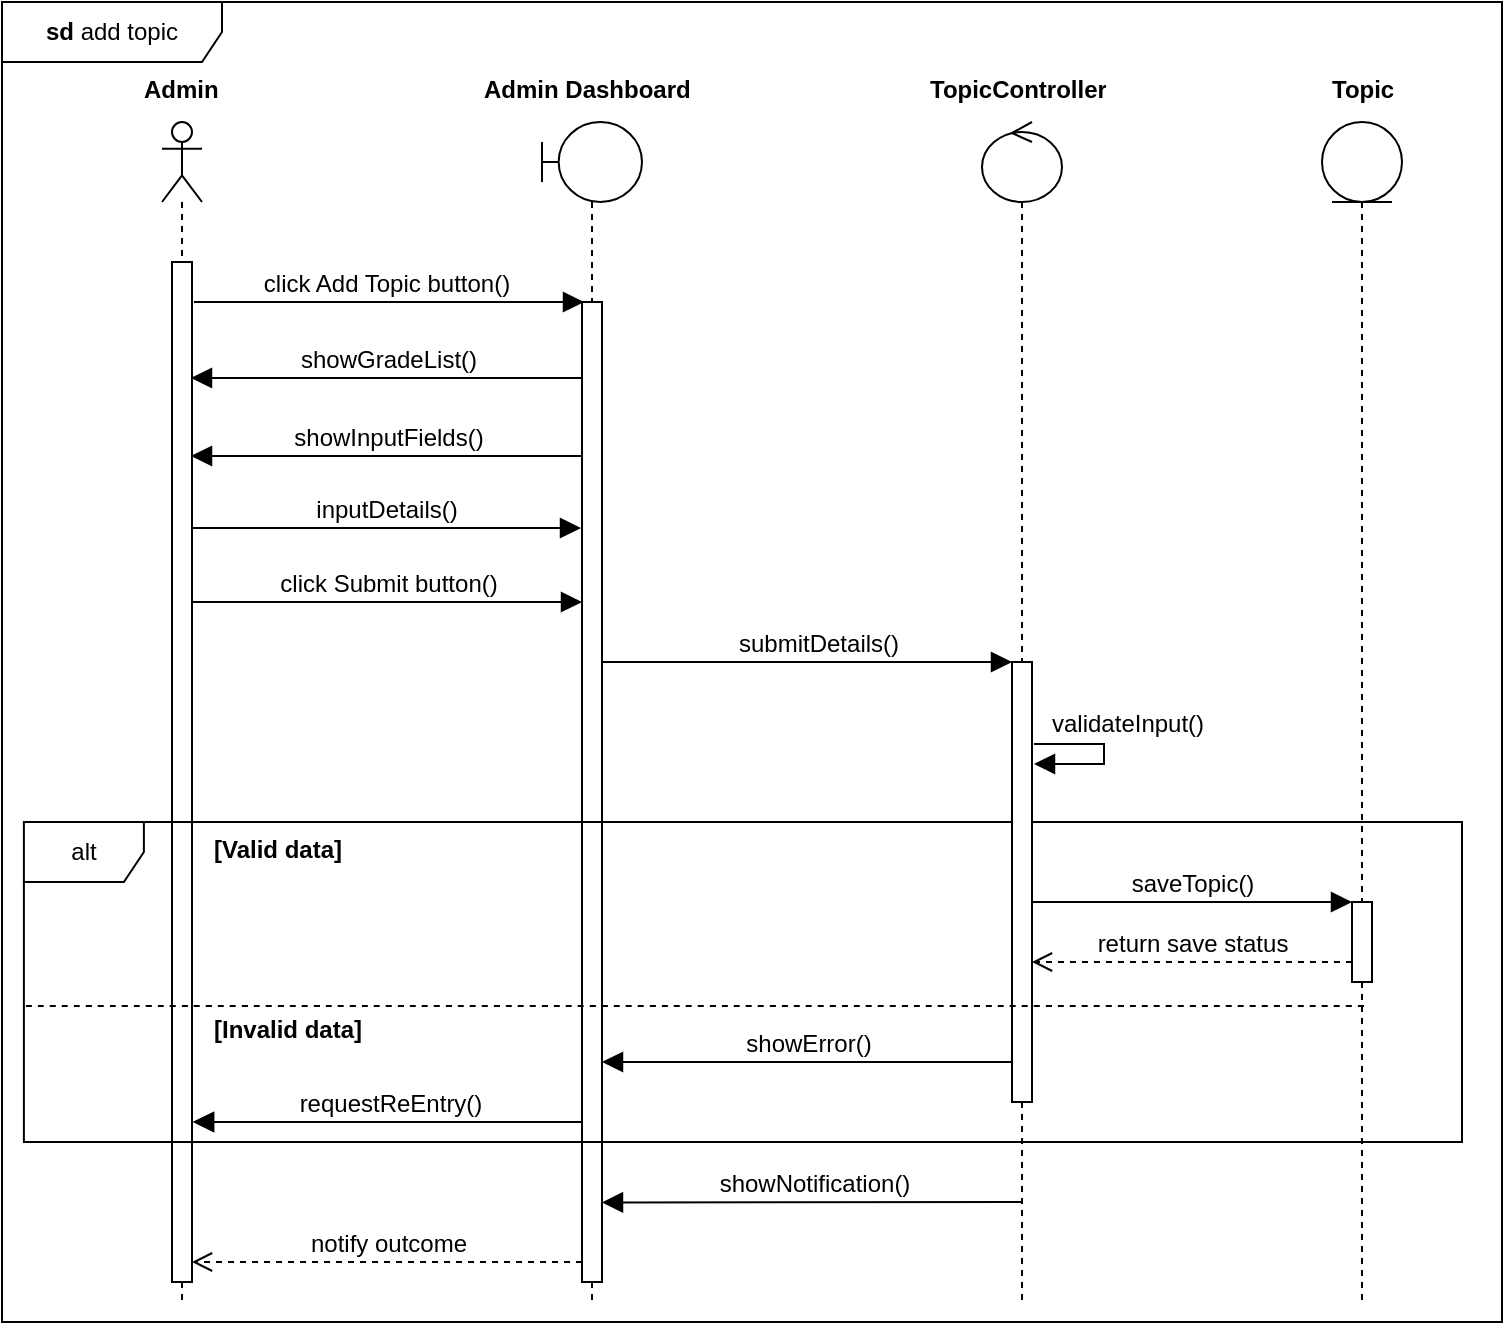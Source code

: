 <mxfile version="26.2.9">
  <diagram id="C5RBs43oDa-KdzZeNtuy" name="Page-1">
    <mxGraphModel dx="1123" dy="2121" grid="1" gridSize="10" guides="1" tooltips="1" connect="1" arrows="1" fold="1" page="1" pageScale="1" pageWidth="827" pageHeight="1169" math="0" shadow="0">
      <root>
        <mxCell id="WIyWlLk6GJQsqaUBKTNV-0" />
        <mxCell id="WIyWlLk6GJQsqaUBKTNV-1" parent="WIyWlLk6GJQsqaUBKTNV-0" />
        <mxCell id="jfYBGoZkxGjJ4Uw4VPkW-31" value="" style="shape=umlLifeline;perimeter=lifelinePerimeter;whiteSpace=wrap;html=1;container=1;dropTarget=0;collapsible=0;recursiveResize=0;outlineConnect=0;portConstraint=eastwest;newEdgeStyle={&quot;curved&quot;:0,&quot;rounded&quot;:0};participant=umlActor;" vertex="1" parent="WIyWlLk6GJQsqaUBKTNV-1">
          <mxGeometry x="20" y="-80" width="20" height="590" as="geometry" />
        </mxCell>
        <mxCell id="jfYBGoZkxGjJ4Uw4VPkW-32" value="" style="html=1;points=[[0,0,0,0,5],[0,1,0,0,-5],[1,0,0,0,5],[1,1,0,0,-5]];perimeter=orthogonalPerimeter;outlineConnect=0;targetShapes=umlLifeline;portConstraint=eastwest;newEdgeStyle={&quot;curved&quot;:0,&quot;rounded&quot;:0};" vertex="1" parent="jfYBGoZkxGjJ4Uw4VPkW-31">
          <mxGeometry x="5" y="70" width="10" height="510" as="geometry" />
        </mxCell>
        <mxCell id="jfYBGoZkxGjJ4Uw4VPkW-33" value="&lt;b&gt;Admin&lt;/b&gt;" style="text;strokeColor=none;fillColor=none;spacingLeft=4;spacingRight=4;overflow=hidden;rotatable=0;points=[[0,0.5],[1,0.5]];portConstraint=eastwest;fontSize=12;whiteSpace=wrap;html=1;" vertex="1" parent="WIyWlLk6GJQsqaUBKTNV-1">
          <mxGeometry x="5" y="-110" width="50" height="30" as="geometry" />
        </mxCell>
        <mxCell id="jfYBGoZkxGjJ4Uw4VPkW-34" value="" style="shape=umlLifeline;perimeter=lifelinePerimeter;whiteSpace=wrap;html=1;container=1;dropTarget=0;collapsible=0;recursiveResize=0;outlineConnect=0;portConstraint=eastwest;newEdgeStyle={&quot;curved&quot;:0,&quot;rounded&quot;:0};participant=umlBoundary;" vertex="1" parent="WIyWlLk6GJQsqaUBKTNV-1">
          <mxGeometry x="210" y="-80" width="50" height="590" as="geometry" />
        </mxCell>
        <mxCell id="jfYBGoZkxGjJ4Uw4VPkW-35" value="" style="html=1;points=[[0,0,0,0,5],[0,1,0,0,-5],[1,0,0,0,5],[1,1,0,0,-5]];perimeter=orthogonalPerimeter;outlineConnect=0;targetShapes=umlLifeline;portConstraint=eastwest;newEdgeStyle={&quot;curved&quot;:0,&quot;rounded&quot;:0};" vertex="1" parent="jfYBGoZkxGjJ4Uw4VPkW-34">
          <mxGeometry x="20" y="90" width="10" height="490" as="geometry" />
        </mxCell>
        <mxCell id="jfYBGoZkxGjJ4Uw4VPkW-36" value="&lt;b&gt;Admin Dashboard&lt;/b&gt;" style="text;strokeColor=none;fillColor=none;spacingLeft=4;spacingRight=4;overflow=hidden;rotatable=0;points=[[0,0.5],[1,0.5]];portConstraint=eastwest;fontSize=12;whiteSpace=wrap;html=1;" vertex="1" parent="WIyWlLk6GJQsqaUBKTNV-1">
          <mxGeometry x="175" y="-110" width="120" height="30" as="geometry" />
        </mxCell>
        <mxCell id="jfYBGoZkxGjJ4Uw4VPkW-37" value="" style="shape=umlLifeline;perimeter=lifelinePerimeter;whiteSpace=wrap;html=1;container=1;dropTarget=0;collapsible=0;recursiveResize=0;outlineConnect=0;portConstraint=eastwest;newEdgeStyle={&quot;curved&quot;:0,&quot;rounded&quot;:0};participant=umlControl;" vertex="1" parent="WIyWlLk6GJQsqaUBKTNV-1">
          <mxGeometry x="430" y="-80" width="40" height="590" as="geometry" />
        </mxCell>
        <mxCell id="jfYBGoZkxGjJ4Uw4VPkW-38" value="&lt;b&gt;TopicController&lt;/b&gt;" style="text;strokeColor=none;fillColor=none;spacingLeft=4;spacingRight=4;overflow=hidden;rotatable=0;points=[[0,0.5],[1,0.5]];portConstraint=eastwest;fontSize=12;whiteSpace=wrap;html=1;" vertex="1" parent="WIyWlLk6GJQsqaUBKTNV-1">
          <mxGeometry x="397.81" y="-110" width="104.38" height="30" as="geometry" />
        </mxCell>
        <mxCell id="jfYBGoZkxGjJ4Uw4VPkW-39" value="" style="shape=umlLifeline;perimeter=lifelinePerimeter;whiteSpace=wrap;html=1;container=1;dropTarget=0;collapsible=0;recursiveResize=0;outlineConnect=0;portConstraint=eastwest;newEdgeStyle={&quot;curved&quot;:0,&quot;rounded&quot;:0};participant=umlEntity;" vertex="1" parent="WIyWlLk6GJQsqaUBKTNV-1">
          <mxGeometry x="600" y="-80" width="40" height="590" as="geometry" />
        </mxCell>
        <mxCell id="jfYBGoZkxGjJ4Uw4VPkW-40" value="&lt;b&gt;Topic&lt;/b&gt;" style="text;strokeColor=none;fillColor=none;spacingLeft=4;spacingRight=4;overflow=hidden;rotatable=0;points=[[0,0.5],[1,0.5]];portConstraint=eastwest;fontSize=12;whiteSpace=wrap;html=1;" vertex="1" parent="WIyWlLk6GJQsqaUBKTNV-1">
          <mxGeometry x="599.06" y="-110" width="40.94" height="30" as="geometry" />
        </mxCell>
        <mxCell id="jfYBGoZkxGjJ4Uw4VPkW-41" value="click Add Topic button()" style="html=1;verticalAlign=bottom;endArrow=block;curved=0;rounded=0;fontSize=12;startSize=8;endSize=8;" edge="1" parent="WIyWlLk6GJQsqaUBKTNV-1">
          <mxGeometry x="-0.029" width="80" relative="1" as="geometry">
            <mxPoint x="36" y="10" as="sourcePoint" />
            <mxPoint x="231" y="10" as="targetPoint" />
            <mxPoint x="1" as="offset" />
          </mxGeometry>
        </mxCell>
        <mxCell id="jfYBGoZkxGjJ4Uw4VPkW-42" value="showGradeList()" style="html=1;verticalAlign=bottom;endArrow=block;curved=0;rounded=0;fontSize=12;startSize=8;endSize=8;" edge="1" parent="WIyWlLk6GJQsqaUBKTNV-1">
          <mxGeometry x="-0.007" width="80" relative="1" as="geometry">
            <mxPoint x="229.5" y="48" as="sourcePoint" />
            <mxPoint x="34.5" y="48" as="targetPoint" />
            <mxPoint as="offset" />
            <Array as="points">
              <mxPoint x="119.5" y="48" />
            </Array>
          </mxGeometry>
        </mxCell>
        <mxCell id="jfYBGoZkxGjJ4Uw4VPkW-43" value="click Submit button()" style="html=1;verticalAlign=bottom;endArrow=block;curved=0;rounded=0;fontSize=12;startSize=8;endSize=8;" edge="1" parent="WIyWlLk6GJQsqaUBKTNV-1">
          <mxGeometry width="80" relative="1" as="geometry">
            <mxPoint x="35" y="160" as="sourcePoint" />
            <mxPoint x="230" y="160" as="targetPoint" />
          </mxGeometry>
        </mxCell>
        <mxCell id="jfYBGoZkxGjJ4Uw4VPkW-44" value="submitDetails()" style="html=1;verticalAlign=bottom;endArrow=block;curved=0;rounded=0;fontSize=12;startSize=8;endSize=8;" edge="1" parent="WIyWlLk6GJQsqaUBKTNV-1" target="jfYBGoZkxGjJ4Uw4VPkW-50">
          <mxGeometry x="0.05" width="80" relative="1" as="geometry">
            <mxPoint x="240" y="190" as="sourcePoint" />
            <mxPoint x="445" y="190" as="targetPoint" />
            <Array as="points">
              <mxPoint x="425" y="190" />
            </Array>
            <mxPoint as="offset" />
          </mxGeometry>
        </mxCell>
        <mxCell id="jfYBGoZkxGjJ4Uw4VPkW-45" value="saveTopic()" style="html=1;verticalAlign=bottom;endArrow=block;curved=0;rounded=0;fontSize=12;startSize=8;endSize=8;" edge="1" parent="WIyWlLk6GJQsqaUBKTNV-1" target="jfYBGoZkxGjJ4Uw4VPkW-53">
          <mxGeometry width="80" relative="1" as="geometry">
            <mxPoint x="455" y="310" as="sourcePoint" />
            <mxPoint x="609.1" y="310" as="targetPoint" />
            <mxPoint as="offset" />
          </mxGeometry>
        </mxCell>
        <mxCell id="jfYBGoZkxGjJ4Uw4VPkW-46" value="alt" style="shape=umlFrame;whiteSpace=wrap;html=1;pointerEvents=0;" vertex="1" parent="WIyWlLk6GJQsqaUBKTNV-1">
          <mxGeometry x="-49.06" y="270" width="719.06" height="160" as="geometry" />
        </mxCell>
        <mxCell id="jfYBGoZkxGjJ4Uw4VPkW-47" value="return save status" style="html=1;verticalAlign=bottom;endArrow=open;dashed=1;endSize=8;curved=0;rounded=0;fontSize=12;" edge="1" parent="WIyWlLk6GJQsqaUBKTNV-1" target="jfYBGoZkxGjJ4Uw4VPkW-50">
          <mxGeometry relative="1" as="geometry">
            <mxPoint x="615" y="340" as="sourcePoint" />
            <mxPoint x="460" y="340" as="targetPoint" />
          </mxGeometry>
        </mxCell>
        <mxCell id="jfYBGoZkxGjJ4Uw4VPkW-48" value="&lt;b&gt;sd&lt;/b&gt;&amp;nbsp;add topic" style="shape=umlFrame;whiteSpace=wrap;html=1;pointerEvents=0;width=110;height=30;" vertex="1" parent="WIyWlLk6GJQsqaUBKTNV-1">
          <mxGeometry x="-60" y="-140" width="750" height="660" as="geometry" />
        </mxCell>
        <mxCell id="jfYBGoZkxGjJ4Uw4VPkW-49" value="&lt;b&gt;[Valid data]&lt;/b&gt;" style="text;strokeColor=none;fillColor=none;spacingLeft=4;spacingRight=4;overflow=hidden;rotatable=0;points=[[0,0.5],[1,0.5]];portConstraint=eastwest;fontSize=12;whiteSpace=wrap;html=1;" vertex="1" parent="WIyWlLk6GJQsqaUBKTNV-1">
          <mxGeometry x="40" y="270" width="180" height="30" as="geometry" />
        </mxCell>
        <mxCell id="jfYBGoZkxGjJ4Uw4VPkW-50" value="" style="html=1;points=[[0,0,0,0,5],[0,1,0,0,-5],[1,0,0,0,5],[1,1,0,0,-5]];perimeter=orthogonalPerimeter;outlineConnect=0;targetShapes=umlLifeline;portConstraint=eastwest;newEdgeStyle={&quot;curved&quot;:0,&quot;rounded&quot;:0};" vertex="1" parent="WIyWlLk6GJQsqaUBKTNV-1">
          <mxGeometry x="445" y="190" width="10" height="220" as="geometry" />
        </mxCell>
        <mxCell id="jfYBGoZkxGjJ4Uw4VPkW-51" value="showInputFields()" style="html=1;verticalAlign=bottom;endArrow=block;curved=0;rounded=0;fontSize=12;startSize=8;endSize=8;" edge="1" parent="WIyWlLk6GJQsqaUBKTNV-1">
          <mxGeometry x="-0.007" width="80" relative="1" as="geometry">
            <mxPoint x="229.5" y="87" as="sourcePoint" />
            <mxPoint x="34.5" y="87" as="targetPoint" />
            <mxPoint as="offset" />
          </mxGeometry>
        </mxCell>
        <mxCell id="jfYBGoZkxGjJ4Uw4VPkW-52" value="inputDetails()" style="html=1;verticalAlign=bottom;endArrow=block;curved=0;rounded=0;fontSize=12;startSize=8;endSize=8;" edge="1" parent="WIyWlLk6GJQsqaUBKTNV-1">
          <mxGeometry x="-0.007" width="80" relative="1" as="geometry">
            <mxPoint x="34.5" y="123" as="sourcePoint" />
            <mxPoint x="229.5" y="123" as="targetPoint" />
            <mxPoint as="offset" />
          </mxGeometry>
        </mxCell>
        <mxCell id="jfYBGoZkxGjJ4Uw4VPkW-53" value="" style="html=1;points=[[0,0,0,0,5],[0,1,0,0,-5],[1,0,0,0,5],[1,1,0,0,-5]];perimeter=orthogonalPerimeter;outlineConnect=0;targetShapes=umlLifeline;portConstraint=eastwest;newEdgeStyle={&quot;curved&quot;:0,&quot;rounded&quot;:0};" vertex="1" parent="WIyWlLk6GJQsqaUBKTNV-1">
          <mxGeometry x="615" y="310" width="10" height="40" as="geometry" />
        </mxCell>
        <mxCell id="jfYBGoZkxGjJ4Uw4VPkW-54" value="validateInput()" style="html=1;align=left;spacingLeft=2;endArrow=block;rounded=0;edgeStyle=orthogonalEdgeStyle;curved=0;rounded=0;fontSize=12;startSize=8;endSize=8;" edge="1" parent="WIyWlLk6GJQsqaUBKTNV-1">
          <mxGeometry x="-0.875" y="10" relative="1" as="geometry">
            <mxPoint x="456" y="231.0" as="sourcePoint" />
            <Array as="points">
              <mxPoint x="491" y="231" />
              <mxPoint x="491" y="241" />
            </Array>
            <mxPoint x="456" y="241.0" as="targetPoint" />
            <mxPoint as="offset" />
          </mxGeometry>
        </mxCell>
        <mxCell id="jfYBGoZkxGjJ4Uw4VPkW-55" value="showError()" style="html=1;verticalAlign=bottom;endArrow=block;curved=0;rounded=0;fontSize=12;startSize=8;endSize=8;exitX=0;exitY=0;exitDx=0;exitDy=5;exitPerimeter=0;" edge="1" parent="WIyWlLk6GJQsqaUBKTNV-1">
          <mxGeometry x="-0.007" width="80" relative="1" as="geometry">
            <mxPoint x="445" y="390" as="sourcePoint" />
            <mxPoint x="240" y="390" as="targetPoint" />
            <mxPoint as="offset" />
          </mxGeometry>
        </mxCell>
        <mxCell id="jfYBGoZkxGjJ4Uw4VPkW-56" value="&lt;b&gt;[Invalid data]&lt;/b&gt;" style="text;strokeColor=none;fillColor=none;spacingLeft=4;spacingRight=4;overflow=hidden;rotatable=0;points=[[0,0.5],[1,0.5]];portConstraint=eastwest;fontSize=12;whiteSpace=wrap;html=1;" vertex="1" parent="WIyWlLk6GJQsqaUBKTNV-1">
          <mxGeometry x="40" y="360" width="180" height="30" as="geometry" />
        </mxCell>
        <mxCell id="jfYBGoZkxGjJ4Uw4VPkW-57" value="requestReentry()" style="html=1;verticalAlign=bottom;endArrow=block;curved=0;rounded=0;fontSize=12;startSize=8;endSize=8;" edge="1" parent="WIyWlLk6GJQsqaUBKTNV-1">
          <mxGeometry x="-0.007" width="80" relative="1" as="geometry">
            <mxPoint x="230.5" y="420" as="sourcePoint" />
            <mxPoint x="35.5" y="420" as="targetPoint" />
            <mxPoint as="offset" />
          </mxGeometry>
        </mxCell>
        <mxCell id="jfYBGoZkxGjJ4Uw4VPkW-58" value="" style="endArrow=none;dashed=1;html=1;rounded=0;fontSize=12;startSize=8;endSize=8;curved=1;" edge="1" parent="WIyWlLk6GJQsqaUBKTNV-1">
          <mxGeometry width="50" height="50" relative="1" as="geometry">
            <mxPoint x="-48" y="362" as="sourcePoint" />
            <mxPoint x="622" y="362" as="targetPoint" />
            <Array as="points" />
          </mxGeometry>
        </mxCell>
        <mxCell id="jfYBGoZkxGjJ4Uw4VPkW-59" value="showNotification()" style="html=1;verticalAlign=bottom;endArrow=block;curved=0;rounded=0;fontSize=12;startSize=8;endSize=8;exitX=0.5;exitY=0.946;exitDx=0;exitDy=0;exitPerimeter=0;" edge="1" parent="WIyWlLk6GJQsqaUBKTNV-1">
          <mxGeometry x="-0.007" width="80" relative="1" as="geometry">
            <mxPoint x="450" y="460" as="sourcePoint" />
            <mxPoint x="240" y="460.24" as="targetPoint" />
            <mxPoint as="offset" />
          </mxGeometry>
        </mxCell>
        <mxCell id="jfYBGoZkxGjJ4Uw4VPkW-60" value="notify outcome" style="html=1;verticalAlign=bottom;endArrow=open;dashed=1;endSize=8;curved=0;rounded=0;fontSize=12;" edge="1" parent="WIyWlLk6GJQsqaUBKTNV-1" target="jfYBGoZkxGjJ4Uw4VPkW-32">
          <mxGeometry relative="1" as="geometry">
            <mxPoint x="230" y="490" as="sourcePoint" />
            <mxPoint x="40" y="490" as="targetPoint" />
          </mxGeometry>
        </mxCell>
        <mxCell id="jfYBGoZkxGjJ4Uw4VPkW-61" value="requestReEntry()" style="html=1;verticalAlign=bottom;endArrow=block;curved=0;rounded=0;fontSize=12;startSize=8;endSize=8;" edge="1" parent="WIyWlLk6GJQsqaUBKTNV-1">
          <mxGeometry x="-0.007" width="80" relative="1" as="geometry">
            <mxPoint x="230.5" y="420" as="sourcePoint" />
            <mxPoint x="35.5" y="420" as="targetPoint" />
            <mxPoint as="offset" />
          </mxGeometry>
        </mxCell>
      </root>
    </mxGraphModel>
  </diagram>
</mxfile>
